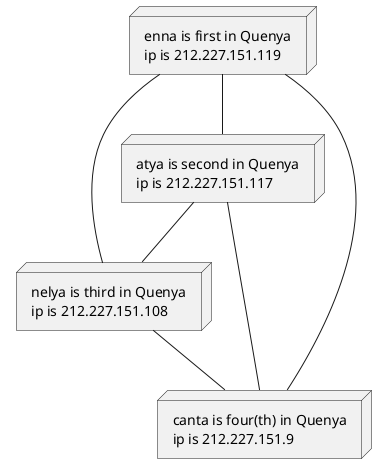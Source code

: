 @startuml
'https://plantuml.com/deployment-diagram

node enna [
enna is first in Quenya
ip is 212.227.151.119
]
node atya [
atya is second in Quenya
ip is 212.227.151.117
]
node nelya [
nelya is third in Quenya
ip is 212.227.151.108
]
node canta [
canta is four(th) in Quenya
ip is 212.227.151.9
]

enna -- atya
enna -- nelya
atya -- nelya
enna -- canta
nelya -- canta
atya -- canta

@enduml
